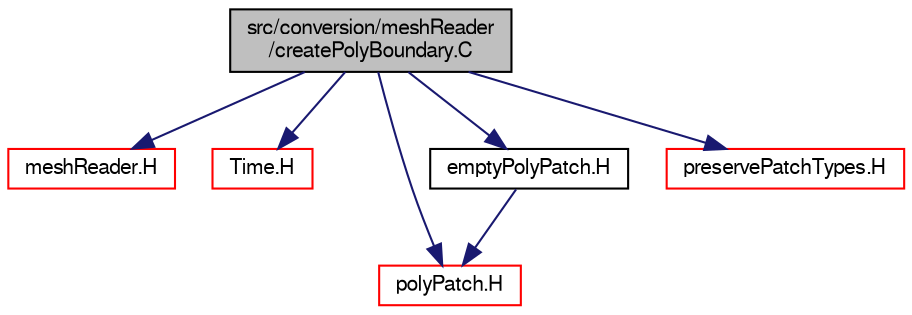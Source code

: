 digraph "src/conversion/meshReader/createPolyBoundary.C"
{
  bgcolor="transparent";
  edge [fontname="FreeSans",fontsize="10",labelfontname="FreeSans",labelfontsize="10"];
  node [fontname="FreeSans",fontsize="10",shape=record];
  Node0 [label="src/conversion/meshReader\l/createPolyBoundary.C",height=0.2,width=0.4,color="black", fillcolor="grey75", style="filled", fontcolor="black"];
  Node0 -> Node1 [color="midnightblue",fontsize="10",style="solid",fontname="FreeSans"];
  Node1 [label="meshReader.H",height=0.2,width=0.4,color="red",URL="$a00194.html"];
  Node0 -> Node222 [color="midnightblue",fontsize="10",style="solid",fontname="FreeSans"];
  Node222 [label="Time.H",height=0.2,width=0.4,color="red",URL="$a09311.html"];
  Node0 -> Node184 [color="midnightblue",fontsize="10",style="solid",fontname="FreeSans"];
  Node184 [label="polyPatch.H",height=0.2,width=0.4,color="red",URL="$a11753.html"];
  Node0 -> Node258 [color="midnightblue",fontsize="10",style="solid",fontname="FreeSans"];
  Node258 [label="emptyPolyPatch.H",height=0.2,width=0.4,color="black",URL="$a11699.html"];
  Node258 -> Node184 [color="midnightblue",fontsize="10",style="solid",fontname="FreeSans"];
  Node0 -> Node259 [color="midnightblue",fontsize="10",style="solid",fontname="FreeSans"];
  Node259 [label="preservePatchTypes.H",height=0.2,width=0.4,color="red",URL="$a11846.html",tooltip="preservePatchTypes "];
}
